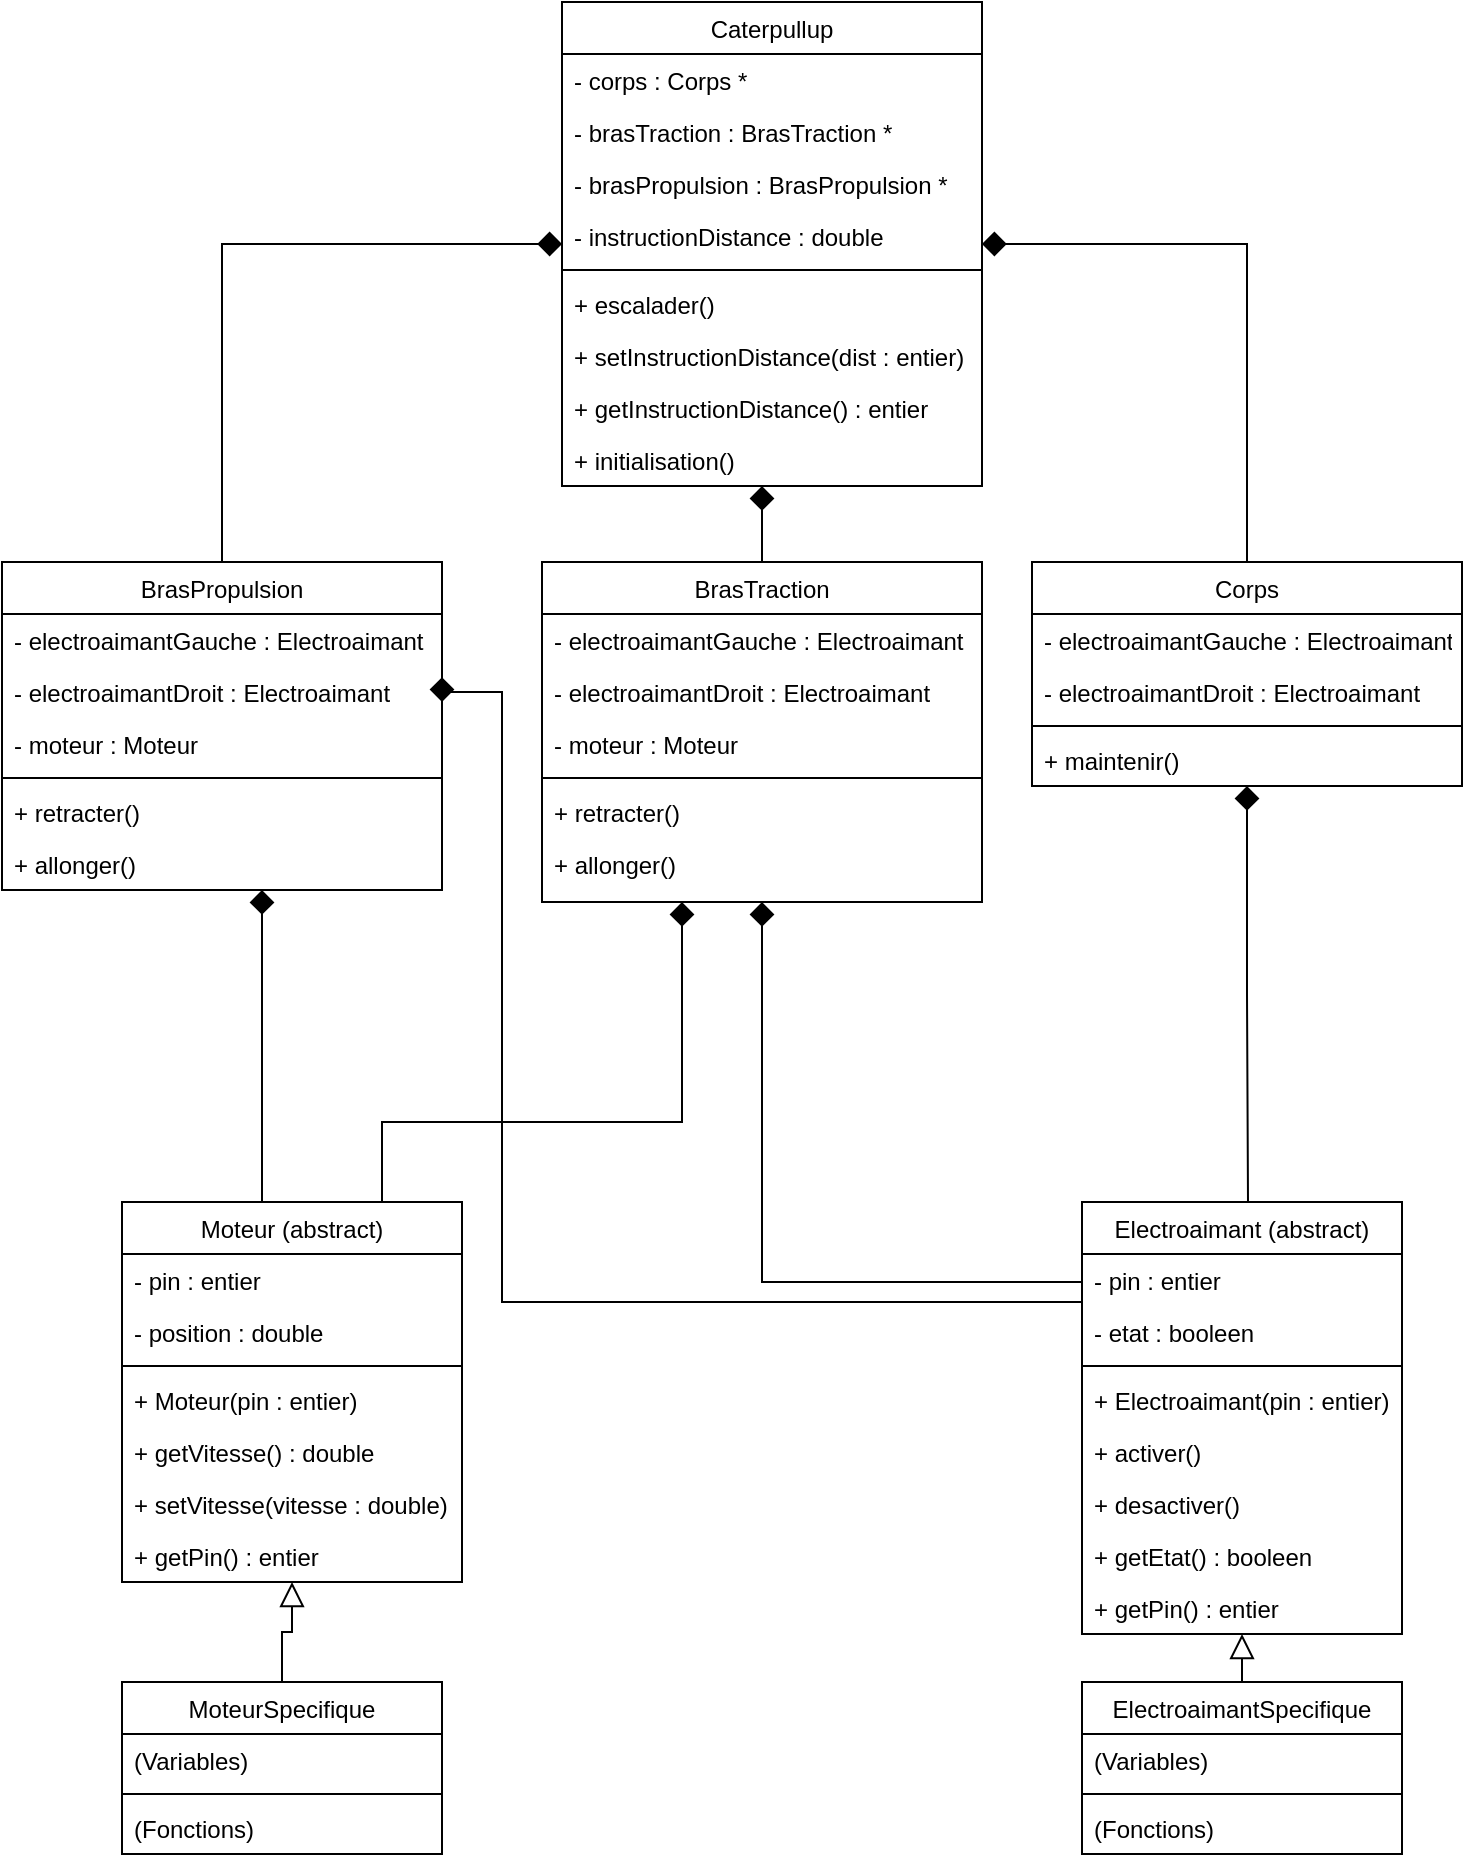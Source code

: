 <mxfile version="20.8.5" type="device"><diagram id="C5RBs43oDa-KdzZeNtuy" name="Page-1"><mxGraphModel dx="700" dy="366" grid="1" gridSize="10" guides="1" tooltips="1" connect="1" arrows="1" fold="1" page="1" pageScale="1" pageWidth="827" pageHeight="1169" math="0" shadow="0"><root><mxCell id="WIyWlLk6GJQsqaUBKTNV-0"/><mxCell id="WIyWlLk6GJQsqaUBKTNV-1" parent="WIyWlLk6GJQsqaUBKTNV-0"/><mxCell id="nEIJ1jHo1i7HSNUCzzt5-22" value="" style="edgeStyle=orthogonalEdgeStyle;rounded=0;orthogonalLoop=1;jettySize=auto;html=1;entryX=0.5;entryY=0;entryDx=0;entryDy=0;endSize=10;endArrow=none;endFill=0;startArrow=diamond;startFill=1;startSize=10;" edge="1" parent="WIyWlLk6GJQsqaUBKTNV-1" source="zkfFHV4jXpPFQw0GAbJ--0" target="zkfFHV4jXpPFQw0GAbJ--6"><mxGeometry relative="1" as="geometry"><mxPoint x="200" y="330" as="targetPoint"/></mxGeometry></mxCell><mxCell id="nEIJ1jHo1i7HSNUCzzt5-25" value="" style="edgeStyle=orthogonalEdgeStyle;rounded=0;orthogonalLoop=1;jettySize=auto;html=1;entryX=0.5;entryY=0;entryDx=0;entryDy=0;endArrow=none;endFill=0;strokeWidth=1;endSize=10;startArrow=diamond;startFill=1;startSize=10;" edge="1" parent="WIyWlLk6GJQsqaUBKTNV-1" source="zkfFHV4jXpPFQw0GAbJ--0" target="zkfFHV4jXpPFQw0GAbJ--13"><mxGeometry relative="1" as="geometry"><mxPoint x="680" y="330" as="targetPoint"/></mxGeometry></mxCell><mxCell id="nEIJ1jHo1i7HSNUCzzt5-28" value="" style="edgeStyle=orthogonalEdgeStyle;rounded=0;orthogonalLoop=1;jettySize=auto;html=1;endArrow=none;endFill=0;endSize=10;entryX=0.5;entryY=0;entryDx=0;entryDy=0;startSize=10;startArrow=diamond;startFill=1;" edge="1" parent="WIyWlLk6GJQsqaUBKTNV-1" source="zkfFHV4jXpPFQw0GAbJ--0" target="zkfFHV4jXpPFQw0GAbJ--17"><mxGeometry relative="1" as="geometry"><mxPoint x="440" y="330" as="targetPoint"/><Array as="points"><mxPoint x="440" y="360"/></Array></mxGeometry></mxCell><mxCell id="zkfFHV4jXpPFQw0GAbJ--0" value="Caterpullup" style="swimlane;fontStyle=0;align=center;verticalAlign=top;childLayout=stackLayout;horizontal=1;startSize=26;horizontalStack=0;resizeParent=1;resizeLast=0;collapsible=1;marginBottom=0;rounded=0;shadow=0;strokeWidth=1;" parent="WIyWlLk6GJQsqaUBKTNV-1" vertex="1"><mxGeometry x="340" y="80" width="210" height="242" as="geometry"><mxRectangle x="230" y="140" width="160" height="26" as="alternateBounds"/></mxGeometry></mxCell><mxCell id="zkfFHV4jXpPFQw0GAbJ--1" value="- corps : Corps *" style="text;align=left;verticalAlign=top;spacingLeft=4;spacingRight=4;overflow=hidden;rotatable=0;points=[[0,0.5],[1,0.5]];portConstraint=eastwest;" parent="zkfFHV4jXpPFQw0GAbJ--0" vertex="1"><mxGeometry y="26" width="210" height="26" as="geometry"/></mxCell><mxCell id="zkfFHV4jXpPFQw0GAbJ--2" value="- brasTraction : BrasTraction *" style="text;align=left;verticalAlign=top;spacingLeft=4;spacingRight=4;overflow=hidden;rotatable=0;points=[[0,0.5],[1,0.5]];portConstraint=eastwest;rounded=0;shadow=0;html=0;" parent="zkfFHV4jXpPFQw0GAbJ--0" vertex="1"><mxGeometry y="52" width="210" height="26" as="geometry"/></mxCell><mxCell id="zkfFHV4jXpPFQw0GAbJ--3" value="- brasPropulsion : BrasPropulsion *" style="text;align=left;verticalAlign=top;spacingLeft=4;spacingRight=4;overflow=hidden;rotatable=0;points=[[0,0.5],[1,0.5]];portConstraint=eastwest;rounded=0;shadow=0;html=0;" parent="zkfFHV4jXpPFQw0GAbJ--0" vertex="1"><mxGeometry y="78" width="210" height="26" as="geometry"/></mxCell><mxCell id="nEIJ1jHo1i7HSNUCzzt5-16" value="- instructionDistance : double" style="text;align=left;verticalAlign=top;spacingLeft=4;spacingRight=4;overflow=hidden;rotatable=0;points=[[0,0.5],[1,0.5]];portConstraint=eastwest;rounded=0;shadow=0;html=0;" vertex="1" parent="zkfFHV4jXpPFQw0GAbJ--0"><mxGeometry y="104" width="210" height="26" as="geometry"/></mxCell><mxCell id="zkfFHV4jXpPFQw0GAbJ--4" value="" style="line;html=1;strokeWidth=1;align=left;verticalAlign=middle;spacingTop=-1;spacingLeft=3;spacingRight=3;rotatable=0;labelPosition=right;points=[];portConstraint=eastwest;" parent="zkfFHV4jXpPFQw0GAbJ--0" vertex="1"><mxGeometry y="130" width="210" height="8" as="geometry"/></mxCell><mxCell id="nEIJ1jHo1i7HSNUCzzt5-54" value="+ escalader()" style="text;align=left;verticalAlign=top;spacingLeft=4;spacingRight=4;overflow=hidden;rotatable=0;points=[[0,0.5],[1,0.5]];portConstraint=eastwest;rounded=0;shadow=0;html=0;" vertex="1" parent="zkfFHV4jXpPFQw0GAbJ--0"><mxGeometry y="138" width="210" height="26" as="geometry"/></mxCell><mxCell id="nEIJ1jHo1i7HSNUCzzt5-55" value="+ setInstructionDistance(dist : entier)" style="text;align=left;verticalAlign=top;spacingLeft=4;spacingRight=4;overflow=hidden;rotatable=0;points=[[0,0.5],[1,0.5]];portConstraint=eastwest;rounded=0;shadow=0;html=0;" vertex="1" parent="zkfFHV4jXpPFQw0GAbJ--0"><mxGeometry y="164" width="210" height="26" as="geometry"/></mxCell><mxCell id="nEIJ1jHo1i7HSNUCzzt5-56" value="+ getInstructionDistance() : entier" style="text;align=left;verticalAlign=top;spacingLeft=4;spacingRight=4;overflow=hidden;rotatable=0;points=[[0,0.5],[1,0.5]];portConstraint=eastwest;rounded=0;shadow=0;html=0;" vertex="1" parent="zkfFHV4jXpPFQw0GAbJ--0"><mxGeometry y="190" width="210" height="26" as="geometry"/></mxCell><mxCell id="nEIJ1jHo1i7HSNUCzzt5-68" value="+ initialisation()" style="text;align=left;verticalAlign=top;spacingLeft=4;spacingRight=4;overflow=hidden;rotatable=0;points=[[0,0.5],[1,0.5]];portConstraint=eastwest;rounded=0;shadow=0;html=0;" vertex="1" parent="zkfFHV4jXpPFQw0GAbJ--0"><mxGeometry y="216" width="210" height="26" as="geometry"/></mxCell><mxCell id="nEIJ1jHo1i7HSNUCzzt5-35" value="" style="edgeStyle=orthogonalEdgeStyle;rounded=0;orthogonalLoop=1;jettySize=auto;html=1;strokeWidth=1;endArrow=none;endFill=0;endSize=10;entryX=0.5;entryY=0;entryDx=0;entryDy=0;startArrow=diamond;startFill=1;startSize=10;" edge="1" parent="WIyWlLk6GJQsqaUBKTNV-1" source="zkfFHV4jXpPFQw0GAbJ--6" target="nEIJ1jHo1i7HSNUCzzt5-6"><mxGeometry relative="1" as="geometry"><mxPoint x="200" y="607" as="targetPoint"/><Array as="points"><mxPoint x="190" y="680"/></Array></mxGeometry></mxCell><mxCell id="zkfFHV4jXpPFQw0GAbJ--6" value="BrasPropulsion" style="swimlane;fontStyle=0;align=center;verticalAlign=top;childLayout=stackLayout;horizontal=1;startSize=26;horizontalStack=0;resizeParent=1;resizeLast=0;collapsible=1;marginBottom=0;rounded=0;shadow=0;strokeWidth=1;" parent="WIyWlLk6GJQsqaUBKTNV-1" vertex="1"><mxGeometry x="60" y="360" width="220" height="164" as="geometry"><mxRectangle x="130" y="380" width="160" height="26" as="alternateBounds"/></mxGeometry></mxCell><mxCell id="zkfFHV4jXpPFQw0GAbJ--7" value="- electroaimantGauche : Electroaimant" style="text;align=left;verticalAlign=top;spacingLeft=4;spacingRight=4;overflow=hidden;rotatable=0;points=[[0,0.5],[1,0.5]];portConstraint=eastwest;" parent="zkfFHV4jXpPFQw0GAbJ--6" vertex="1"><mxGeometry y="26" width="220" height="26" as="geometry"/></mxCell><mxCell id="nEIJ1jHo1i7HSNUCzzt5-50" value="- electroaimantDroit : Electroaimant" style="text;align=left;verticalAlign=top;spacingLeft=4;spacingRight=4;overflow=hidden;rotatable=0;points=[[0,0.5],[1,0.5]];portConstraint=eastwest;" vertex="1" parent="zkfFHV4jXpPFQw0GAbJ--6"><mxGeometry y="52" width="220" height="26" as="geometry"/></mxCell><mxCell id="zkfFHV4jXpPFQw0GAbJ--8" value="- moteur : Moteur" style="text;align=left;verticalAlign=top;spacingLeft=4;spacingRight=4;overflow=hidden;rotatable=0;points=[[0,0.5],[1,0.5]];portConstraint=eastwest;rounded=0;shadow=0;html=0;" parent="zkfFHV4jXpPFQw0GAbJ--6" vertex="1"><mxGeometry y="78" width="220" height="26" as="geometry"/></mxCell><mxCell id="zkfFHV4jXpPFQw0GAbJ--9" value="" style="line;html=1;strokeWidth=1;align=left;verticalAlign=middle;spacingTop=-1;spacingLeft=3;spacingRight=3;rotatable=0;labelPosition=right;points=[];portConstraint=eastwest;" parent="zkfFHV4jXpPFQw0GAbJ--6" vertex="1"><mxGeometry y="104" width="220" height="8" as="geometry"/></mxCell><mxCell id="zkfFHV4jXpPFQw0GAbJ--10" value="+ retracter()" style="text;align=left;verticalAlign=top;spacingLeft=4;spacingRight=4;overflow=hidden;rotatable=0;points=[[0,0.5],[1,0.5]];portConstraint=eastwest;fontStyle=0" parent="zkfFHV4jXpPFQw0GAbJ--6" vertex="1"><mxGeometry y="112" width="220" height="26" as="geometry"/></mxCell><mxCell id="zkfFHV4jXpPFQw0GAbJ--11" value="+ allonger()" style="text;align=left;verticalAlign=top;spacingLeft=4;spacingRight=4;overflow=hidden;rotatable=0;points=[[0,0.5],[1,0.5]];portConstraint=eastwest;" parent="zkfFHV4jXpPFQw0GAbJ--6" vertex="1"><mxGeometry y="138" width="220" height="26" as="geometry"/></mxCell><mxCell id="zkfFHV4jXpPFQw0GAbJ--13" value="Corps" style="swimlane;fontStyle=0;align=center;verticalAlign=top;childLayout=stackLayout;horizontal=1;startSize=26;horizontalStack=0;resizeParent=1;resizeLast=0;collapsible=1;marginBottom=0;rounded=0;shadow=0;strokeWidth=1;" parent="WIyWlLk6GJQsqaUBKTNV-1" vertex="1"><mxGeometry x="575" y="360" width="215" height="112" as="geometry"><mxRectangle x="340" y="380" width="170" height="26" as="alternateBounds"/></mxGeometry></mxCell><mxCell id="zkfFHV4jXpPFQw0GAbJ--14" value="- electroaimantGauche : Electroaimant" style="text;align=left;verticalAlign=top;spacingLeft=4;spacingRight=4;overflow=hidden;rotatable=0;points=[[0,0.5],[1,0.5]];portConstraint=eastwest;" parent="zkfFHV4jXpPFQw0GAbJ--13" vertex="1"><mxGeometry y="26" width="215" height="26" as="geometry"/></mxCell><mxCell id="nEIJ1jHo1i7HSNUCzzt5-47" value="- electroaimantDroit : Electroaimant" style="text;align=left;verticalAlign=top;spacingLeft=4;spacingRight=4;overflow=hidden;rotatable=0;points=[[0,0.5],[1,0.5]];portConstraint=eastwest;" vertex="1" parent="zkfFHV4jXpPFQw0GAbJ--13"><mxGeometry y="52" width="215" height="26" as="geometry"/></mxCell><mxCell id="zkfFHV4jXpPFQw0GAbJ--15" value="" style="line;html=1;strokeWidth=1;align=left;verticalAlign=middle;spacingTop=-1;spacingLeft=3;spacingRight=3;rotatable=0;labelPosition=right;points=[];portConstraint=eastwest;" parent="zkfFHV4jXpPFQw0GAbJ--13" vertex="1"><mxGeometry y="78" width="215" height="8" as="geometry"/></mxCell><mxCell id="nEIJ1jHo1i7HSNUCzzt5-46" value="+ maintenir()" style="text;align=left;verticalAlign=top;spacingLeft=4;spacingRight=4;overflow=hidden;rotatable=0;points=[[0,0.5],[1,0.5]];portConstraint=eastwest;" vertex="1" parent="zkfFHV4jXpPFQw0GAbJ--13"><mxGeometry y="86" width="215" height="26" as="geometry"/></mxCell><mxCell id="nEIJ1jHo1i7HSNUCzzt5-41" value="" style="edgeStyle=orthogonalEdgeStyle;rounded=0;orthogonalLoop=1;jettySize=auto;html=1;strokeWidth=1;startArrow=diamond;startFill=1;endArrow=none;endFill=0;startSize=10;endSize=10;entryX=0;entryY=0.5;entryDx=0;entryDy=0;" edge="1" parent="WIyWlLk6GJQsqaUBKTNV-1" source="zkfFHV4jXpPFQw0GAbJ--17" target="nEIJ1jHo1i7HSNUCzzt5-4"><mxGeometry relative="1" as="geometry"><mxPoint x="440" y="724" as="targetPoint"/><Array as="points"><mxPoint x="440" y="720"/></Array></mxGeometry></mxCell><mxCell id="zkfFHV4jXpPFQw0GAbJ--17" value="BrasTraction" style="swimlane;fontStyle=0;align=center;verticalAlign=top;childLayout=stackLayout;horizontal=1;startSize=26;horizontalStack=0;resizeParent=1;resizeLast=0;collapsible=1;marginBottom=0;rounded=0;shadow=0;strokeWidth=1;" parent="WIyWlLk6GJQsqaUBKTNV-1" vertex="1"><mxGeometry x="330" y="360" width="220" height="170" as="geometry"><mxRectangle x="330" y="360" width="160" height="26" as="alternateBounds"/></mxGeometry></mxCell><mxCell id="zkfFHV4jXpPFQw0GAbJ--18" value="- electroaimantGauche : Electroaimant" style="text;align=left;verticalAlign=top;spacingLeft=4;spacingRight=4;overflow=hidden;rotatable=0;points=[[0,0.5],[1,0.5]];portConstraint=eastwest;" parent="zkfFHV4jXpPFQw0GAbJ--17" vertex="1"><mxGeometry y="26" width="220" height="26" as="geometry"/></mxCell><mxCell id="nEIJ1jHo1i7HSNUCzzt5-49" value="- electroaimantDroit : Electroaimant" style="text;align=left;verticalAlign=top;spacingLeft=4;spacingRight=4;overflow=hidden;rotatable=0;points=[[0,0.5],[1,0.5]];portConstraint=eastwest;" vertex="1" parent="zkfFHV4jXpPFQw0GAbJ--17"><mxGeometry y="52" width="220" height="26" as="geometry"/></mxCell><mxCell id="zkfFHV4jXpPFQw0GAbJ--19" value="- moteur : Moteur" style="text;align=left;verticalAlign=top;spacingLeft=4;spacingRight=4;overflow=hidden;rotatable=0;points=[[0,0.5],[1,0.5]];portConstraint=eastwest;rounded=0;shadow=0;html=0;" parent="zkfFHV4jXpPFQw0GAbJ--17" vertex="1"><mxGeometry y="78" width="220" height="26" as="geometry"/></mxCell><mxCell id="zkfFHV4jXpPFQw0GAbJ--23" value="" style="line;html=1;strokeWidth=1;align=left;verticalAlign=middle;spacingTop=-1;spacingLeft=3;spacingRight=3;rotatable=0;labelPosition=right;points=[];portConstraint=eastwest;" parent="zkfFHV4jXpPFQw0GAbJ--17" vertex="1"><mxGeometry y="104" width="220" height="8" as="geometry"/></mxCell><mxCell id="zkfFHV4jXpPFQw0GAbJ--24" value="+ retracter()" style="text;align=left;verticalAlign=top;spacingLeft=4;spacingRight=4;overflow=hidden;rotatable=0;points=[[0,0.5],[1,0.5]];portConstraint=eastwest;" parent="zkfFHV4jXpPFQw0GAbJ--17" vertex="1"><mxGeometry y="112" width="220" height="26" as="geometry"/></mxCell><mxCell id="zkfFHV4jXpPFQw0GAbJ--25" value="+ allonger()" style="text;align=left;verticalAlign=top;spacingLeft=4;spacingRight=4;overflow=hidden;rotatable=0;points=[[0,0.5],[1,0.5]];portConstraint=eastwest;" parent="zkfFHV4jXpPFQw0GAbJ--17" vertex="1"><mxGeometry y="138" width="220" height="26" as="geometry"/></mxCell><mxCell id="nEIJ1jHo1i7HSNUCzzt5-3" value="Electroaimant (abstract)" style="swimlane;fontStyle=0;align=center;verticalAlign=top;childLayout=stackLayout;horizontal=1;startSize=26;horizontalStack=0;resizeParent=1;resizeLast=0;collapsible=1;marginBottom=0;rounded=0;shadow=0;strokeWidth=1;" vertex="1" parent="WIyWlLk6GJQsqaUBKTNV-1"><mxGeometry x="600" y="680" width="160" height="216" as="geometry"><mxRectangle x="340" y="380" width="170" height="26" as="alternateBounds"/></mxGeometry></mxCell><mxCell id="nEIJ1jHo1i7HSNUCzzt5-4" value="- pin : entier" style="text;align=left;verticalAlign=top;spacingLeft=4;spacingRight=4;overflow=hidden;rotatable=0;points=[[0,0.5],[1,0.5]];portConstraint=eastwest;" vertex="1" parent="nEIJ1jHo1i7HSNUCzzt5-3"><mxGeometry y="26" width="160" height="26" as="geometry"/></mxCell><mxCell id="nEIJ1jHo1i7HSNUCzzt5-58" value="- etat : booleen" style="text;align=left;verticalAlign=top;spacingLeft=4;spacingRight=4;overflow=hidden;rotatable=0;points=[[0,0.5],[1,0.5]];portConstraint=eastwest;" vertex="1" parent="nEIJ1jHo1i7HSNUCzzt5-3"><mxGeometry y="52" width="160" height="26" as="geometry"/></mxCell><mxCell id="nEIJ1jHo1i7HSNUCzzt5-5" value="" style="line;html=1;strokeWidth=1;align=left;verticalAlign=middle;spacingTop=-1;spacingLeft=3;spacingRight=3;rotatable=0;labelPosition=right;points=[];portConstraint=eastwest;" vertex="1" parent="nEIJ1jHo1i7HSNUCzzt5-3"><mxGeometry y="78" width="160" height="8" as="geometry"/></mxCell><mxCell id="nEIJ1jHo1i7HSNUCzzt5-70" value="+ Electroaimant(pin : entier)" style="text;align=left;verticalAlign=top;spacingLeft=4;spacingRight=4;overflow=hidden;rotatable=0;points=[[0,0.5],[1,0.5]];portConstraint=eastwest;" vertex="1" parent="nEIJ1jHo1i7HSNUCzzt5-3"><mxGeometry y="86" width="160" height="26" as="geometry"/></mxCell><mxCell id="nEIJ1jHo1i7HSNUCzzt5-57" value="+ activer()" style="text;align=left;verticalAlign=top;spacingLeft=4;spacingRight=4;overflow=hidden;rotatable=0;points=[[0,0.5],[1,0.5]];portConstraint=eastwest;" vertex="1" parent="nEIJ1jHo1i7HSNUCzzt5-3"><mxGeometry y="112" width="160" height="26" as="geometry"/></mxCell><mxCell id="nEIJ1jHo1i7HSNUCzzt5-59" value="+ desactiver()" style="text;align=left;verticalAlign=top;spacingLeft=4;spacingRight=4;overflow=hidden;rotatable=0;points=[[0,0.5],[1,0.5]];portConstraint=eastwest;" vertex="1" parent="nEIJ1jHo1i7HSNUCzzt5-3"><mxGeometry y="138" width="160" height="26" as="geometry"/></mxCell><mxCell id="nEIJ1jHo1i7HSNUCzzt5-60" value="+ getEtat() : booleen" style="text;align=left;verticalAlign=top;spacingLeft=4;spacingRight=4;overflow=hidden;rotatable=0;points=[[0,0.5],[1,0.5]];portConstraint=eastwest;" vertex="1" parent="nEIJ1jHo1i7HSNUCzzt5-3"><mxGeometry y="164" width="160" height="26" as="geometry"/></mxCell><mxCell id="nEIJ1jHo1i7HSNUCzzt5-67" value="+ getPin() : entier" style="text;align=left;verticalAlign=top;spacingLeft=4;spacingRight=4;overflow=hidden;rotatable=0;points=[[0,0.5],[1,0.5]];portConstraint=eastwest;" vertex="1" parent="nEIJ1jHo1i7HSNUCzzt5-3"><mxGeometry y="190" width="160" height="26" as="geometry"/></mxCell><mxCell id="nEIJ1jHo1i7HSNUCzzt5-38" value="" style="edgeStyle=orthogonalEdgeStyle;rounded=0;orthogonalLoop=1;jettySize=auto;html=1;strokeWidth=1;endArrow=none;endFill=0;endSize=10;entryX=0.5;entryY=0;entryDx=0;entryDy=0;startArrow=block;startFill=0;startSize=10;" edge="1" parent="WIyWlLk6GJQsqaUBKTNV-1" source="nEIJ1jHo1i7HSNUCzzt5-6" target="nEIJ1jHo1i7HSNUCzzt5-9"><mxGeometry relative="1" as="geometry"/></mxCell><mxCell id="nEIJ1jHo1i7HSNUCzzt5-6" value="Moteur (abstract)" style="swimlane;fontStyle=0;align=center;verticalAlign=top;childLayout=stackLayout;horizontal=1;startSize=26;horizontalStack=0;resizeParent=1;resizeLast=0;collapsible=1;marginBottom=0;rounded=0;shadow=0;strokeWidth=1;" vertex="1" parent="WIyWlLk6GJQsqaUBKTNV-1"><mxGeometry x="120" y="680" width="170" height="190" as="geometry"><mxRectangle x="340" y="380" width="170" height="26" as="alternateBounds"/></mxGeometry></mxCell><mxCell id="nEIJ1jHo1i7HSNUCzzt5-7" value="- pin : entier" style="text;align=left;verticalAlign=top;spacingLeft=4;spacingRight=4;overflow=hidden;rotatable=0;points=[[0,0.5],[1,0.5]];portConstraint=eastwest;" vertex="1" parent="nEIJ1jHo1i7HSNUCzzt5-6"><mxGeometry y="26" width="170" height="26" as="geometry"/></mxCell><mxCell id="nEIJ1jHo1i7HSNUCzzt5-62" value="- position : double" style="text;align=left;verticalAlign=top;spacingLeft=4;spacingRight=4;overflow=hidden;rotatable=0;points=[[0,0.5],[1,0.5]];portConstraint=eastwest;" vertex="1" parent="nEIJ1jHo1i7HSNUCzzt5-6"><mxGeometry y="52" width="170" height="26" as="geometry"/></mxCell><mxCell id="nEIJ1jHo1i7HSNUCzzt5-8" value="" style="line;html=1;strokeWidth=1;align=left;verticalAlign=middle;spacingTop=-1;spacingLeft=3;spacingRight=3;rotatable=0;labelPosition=right;points=[];portConstraint=eastwest;" vertex="1" parent="nEIJ1jHo1i7HSNUCzzt5-6"><mxGeometry y="78" width="170" height="8" as="geometry"/></mxCell><mxCell id="nEIJ1jHo1i7HSNUCzzt5-69" value="+ Moteur(pin : entier)" style="text;align=left;verticalAlign=top;spacingLeft=4;spacingRight=4;overflow=hidden;rotatable=0;points=[[0,0.5],[1,0.5]];portConstraint=eastwest;" vertex="1" parent="nEIJ1jHo1i7HSNUCzzt5-6"><mxGeometry y="86" width="170" height="26" as="geometry"/></mxCell><mxCell id="nEIJ1jHo1i7HSNUCzzt5-52" value="+ getVitesse() : double" style="text;align=left;verticalAlign=top;spacingLeft=4;spacingRight=4;overflow=hidden;rotatable=0;points=[[0,0.5],[1,0.5]];portConstraint=eastwest;" vertex="1" parent="nEIJ1jHo1i7HSNUCzzt5-6"><mxGeometry y="112" width="170" height="26" as="geometry"/></mxCell><mxCell id="nEIJ1jHo1i7HSNUCzzt5-63" value="+ setVitesse(vitesse : double)" style="text;align=left;verticalAlign=top;spacingLeft=4;spacingRight=4;overflow=hidden;rotatable=0;points=[[0,0.5],[1,0.5]];portConstraint=eastwest;" vertex="1" parent="nEIJ1jHo1i7HSNUCzzt5-6"><mxGeometry y="138" width="170" height="26" as="geometry"/></mxCell><mxCell id="nEIJ1jHo1i7HSNUCzzt5-65" value="+ getPin() : entier" style="text;align=left;verticalAlign=top;spacingLeft=4;spacingRight=4;overflow=hidden;rotatable=0;points=[[0,0.5],[1,0.5]];portConstraint=eastwest;" vertex="1" parent="nEIJ1jHo1i7HSNUCzzt5-6"><mxGeometry y="164" width="170" height="26" as="geometry"/></mxCell><mxCell id="nEIJ1jHo1i7HSNUCzzt5-9" value="MoteurSpecifique" style="swimlane;fontStyle=0;align=center;verticalAlign=top;childLayout=stackLayout;horizontal=1;startSize=26;horizontalStack=0;resizeParent=1;resizeLast=0;collapsible=1;marginBottom=0;rounded=0;shadow=0;strokeWidth=1;" vertex="1" parent="WIyWlLk6GJQsqaUBKTNV-1"><mxGeometry x="120" y="920" width="160" height="86" as="geometry"><mxRectangle x="340" y="380" width="170" height="26" as="alternateBounds"/></mxGeometry></mxCell><mxCell id="nEIJ1jHo1i7HSNUCzzt5-10" value="(Variables)" style="text;align=left;verticalAlign=top;spacingLeft=4;spacingRight=4;overflow=hidden;rotatable=0;points=[[0,0.5],[1,0.5]];portConstraint=eastwest;" vertex="1" parent="nEIJ1jHo1i7HSNUCzzt5-9"><mxGeometry y="26" width="160" height="26" as="geometry"/></mxCell><mxCell id="nEIJ1jHo1i7HSNUCzzt5-11" value="" style="line;html=1;strokeWidth=1;align=left;verticalAlign=middle;spacingTop=-1;spacingLeft=3;spacingRight=3;rotatable=0;labelPosition=right;points=[];portConstraint=eastwest;" vertex="1" parent="nEIJ1jHo1i7HSNUCzzt5-9"><mxGeometry y="52" width="160" height="8" as="geometry"/></mxCell><mxCell id="nEIJ1jHo1i7HSNUCzzt5-53" value="(Fonctions)" style="text;align=left;verticalAlign=top;spacingLeft=4;spacingRight=4;overflow=hidden;rotatable=0;points=[[0,0.5],[1,0.5]];portConstraint=eastwest;" vertex="1" parent="nEIJ1jHo1i7HSNUCzzt5-9"><mxGeometry y="60" width="160" height="26" as="geometry"/></mxCell><mxCell id="nEIJ1jHo1i7HSNUCzzt5-12" value="ElectroaimantSpecifique" style="swimlane;fontStyle=0;align=center;verticalAlign=top;childLayout=stackLayout;horizontal=1;startSize=26;horizontalStack=0;resizeParent=1;resizeLast=0;collapsible=1;marginBottom=0;rounded=0;shadow=0;strokeWidth=1;" vertex="1" parent="WIyWlLk6GJQsqaUBKTNV-1"><mxGeometry x="600" y="920" width="160" height="86" as="geometry"><mxRectangle x="340" y="380" width="170" height="26" as="alternateBounds"/></mxGeometry></mxCell><mxCell id="nEIJ1jHo1i7HSNUCzzt5-13" value="(Variables)" style="text;align=left;verticalAlign=top;spacingLeft=4;spacingRight=4;overflow=hidden;rotatable=0;points=[[0,0.5],[1,0.5]];portConstraint=eastwest;" vertex="1" parent="nEIJ1jHo1i7HSNUCzzt5-12"><mxGeometry y="26" width="160" height="26" as="geometry"/></mxCell><mxCell id="nEIJ1jHo1i7HSNUCzzt5-14" value="" style="line;html=1;strokeWidth=1;align=left;verticalAlign=middle;spacingTop=-1;spacingLeft=3;spacingRight=3;rotatable=0;labelPosition=right;points=[];portConstraint=eastwest;" vertex="1" parent="nEIJ1jHo1i7HSNUCzzt5-12"><mxGeometry y="52" width="160" height="8" as="geometry"/></mxCell><mxCell id="nEIJ1jHo1i7HSNUCzzt5-61" value="(Fonctions)" style="text;align=left;verticalAlign=top;spacingLeft=4;spacingRight=4;overflow=hidden;rotatable=0;points=[[0,0.5],[1,0.5]];portConstraint=eastwest;" vertex="1" parent="nEIJ1jHo1i7HSNUCzzt5-12"><mxGeometry y="60" width="160" height="26" as="geometry"/></mxCell><mxCell id="nEIJ1jHo1i7HSNUCzzt5-29" value="" style="edgeStyle=orthogonalEdgeStyle;rounded=0;orthogonalLoop=1;jettySize=auto;html=1;endArrow=none;endFill=0;endSize=10;entryX=0.5;entryY=0;entryDx=0;entryDy=0;exitX=0.5;exitY=1;exitDx=0;exitDy=0;startArrow=diamond;startFill=1;startSize=10;" edge="1" parent="WIyWlLk6GJQsqaUBKTNV-1" source="zkfFHV4jXpPFQw0GAbJ--13" target="nEIJ1jHo1i7HSNUCzzt5-3"><mxGeometry relative="1" as="geometry"><mxPoint x="450" y="290" as="sourcePoint"/><mxPoint x="450" y="370" as="targetPoint"/><Array as="points"><mxPoint x="683" y="576"/><mxPoint x="683" y="680"/></Array></mxGeometry></mxCell><mxCell id="nEIJ1jHo1i7HSNUCzzt5-39" value="" style="edgeStyle=orthogonalEdgeStyle;rounded=0;orthogonalLoop=1;jettySize=auto;html=1;strokeWidth=1;endArrow=none;endFill=0;endSize=10;entryX=0.5;entryY=0;entryDx=0;entryDy=0;startArrow=block;startFill=0;startSize=10;exitX=0.5;exitY=1;exitDx=0;exitDy=0;" edge="1" parent="WIyWlLk6GJQsqaUBKTNV-1" source="nEIJ1jHo1i7HSNUCzzt5-3" target="nEIJ1jHo1i7HSNUCzzt5-12"><mxGeometry relative="1" as="geometry"><mxPoint x="210" y="770" as="sourcePoint"/><mxPoint x="210" y="850" as="targetPoint"/></mxGeometry></mxCell><mxCell id="nEIJ1jHo1i7HSNUCzzt5-44" value="" style="edgeStyle=orthogonalEdgeStyle;rounded=0;orthogonalLoop=1;jettySize=auto;html=1;strokeWidth=1;startArrow=diamond;startFill=1;endArrow=none;endFill=0;startSize=10;endSize=10;entryX=0;entryY=0.5;entryDx=0;entryDy=0;" edge="1" parent="WIyWlLk6GJQsqaUBKTNV-1" target="nEIJ1jHo1i7HSNUCzzt5-4"><mxGeometry relative="1" as="geometry"><mxPoint x="280" y="430" as="sourcePoint"/><mxPoint x="610" y="729" as="targetPoint"/><Array as="points"><mxPoint x="310" y="425"/><mxPoint x="310" y="730"/><mxPoint x="600" y="730"/></Array></mxGeometry></mxCell><mxCell id="nEIJ1jHo1i7HSNUCzzt5-45" value="" style="edgeStyle=orthogonalEdgeStyle;rounded=0;orthogonalLoop=1;jettySize=auto;html=1;strokeWidth=1;endArrow=none;endFill=0;endSize=10;startArrow=diamond;startFill=1;startSize=10;" edge="1" parent="WIyWlLk6GJQsqaUBKTNV-1"><mxGeometry relative="1" as="geometry"><mxPoint x="400" y="530" as="sourcePoint"/><mxPoint x="250" y="680" as="targetPoint"/><Array as="points"><mxPoint x="400" y="550"/><mxPoint x="400" y="640"/><mxPoint x="250" y="640"/></Array></mxGeometry></mxCell></root></mxGraphModel></diagram></mxfile>